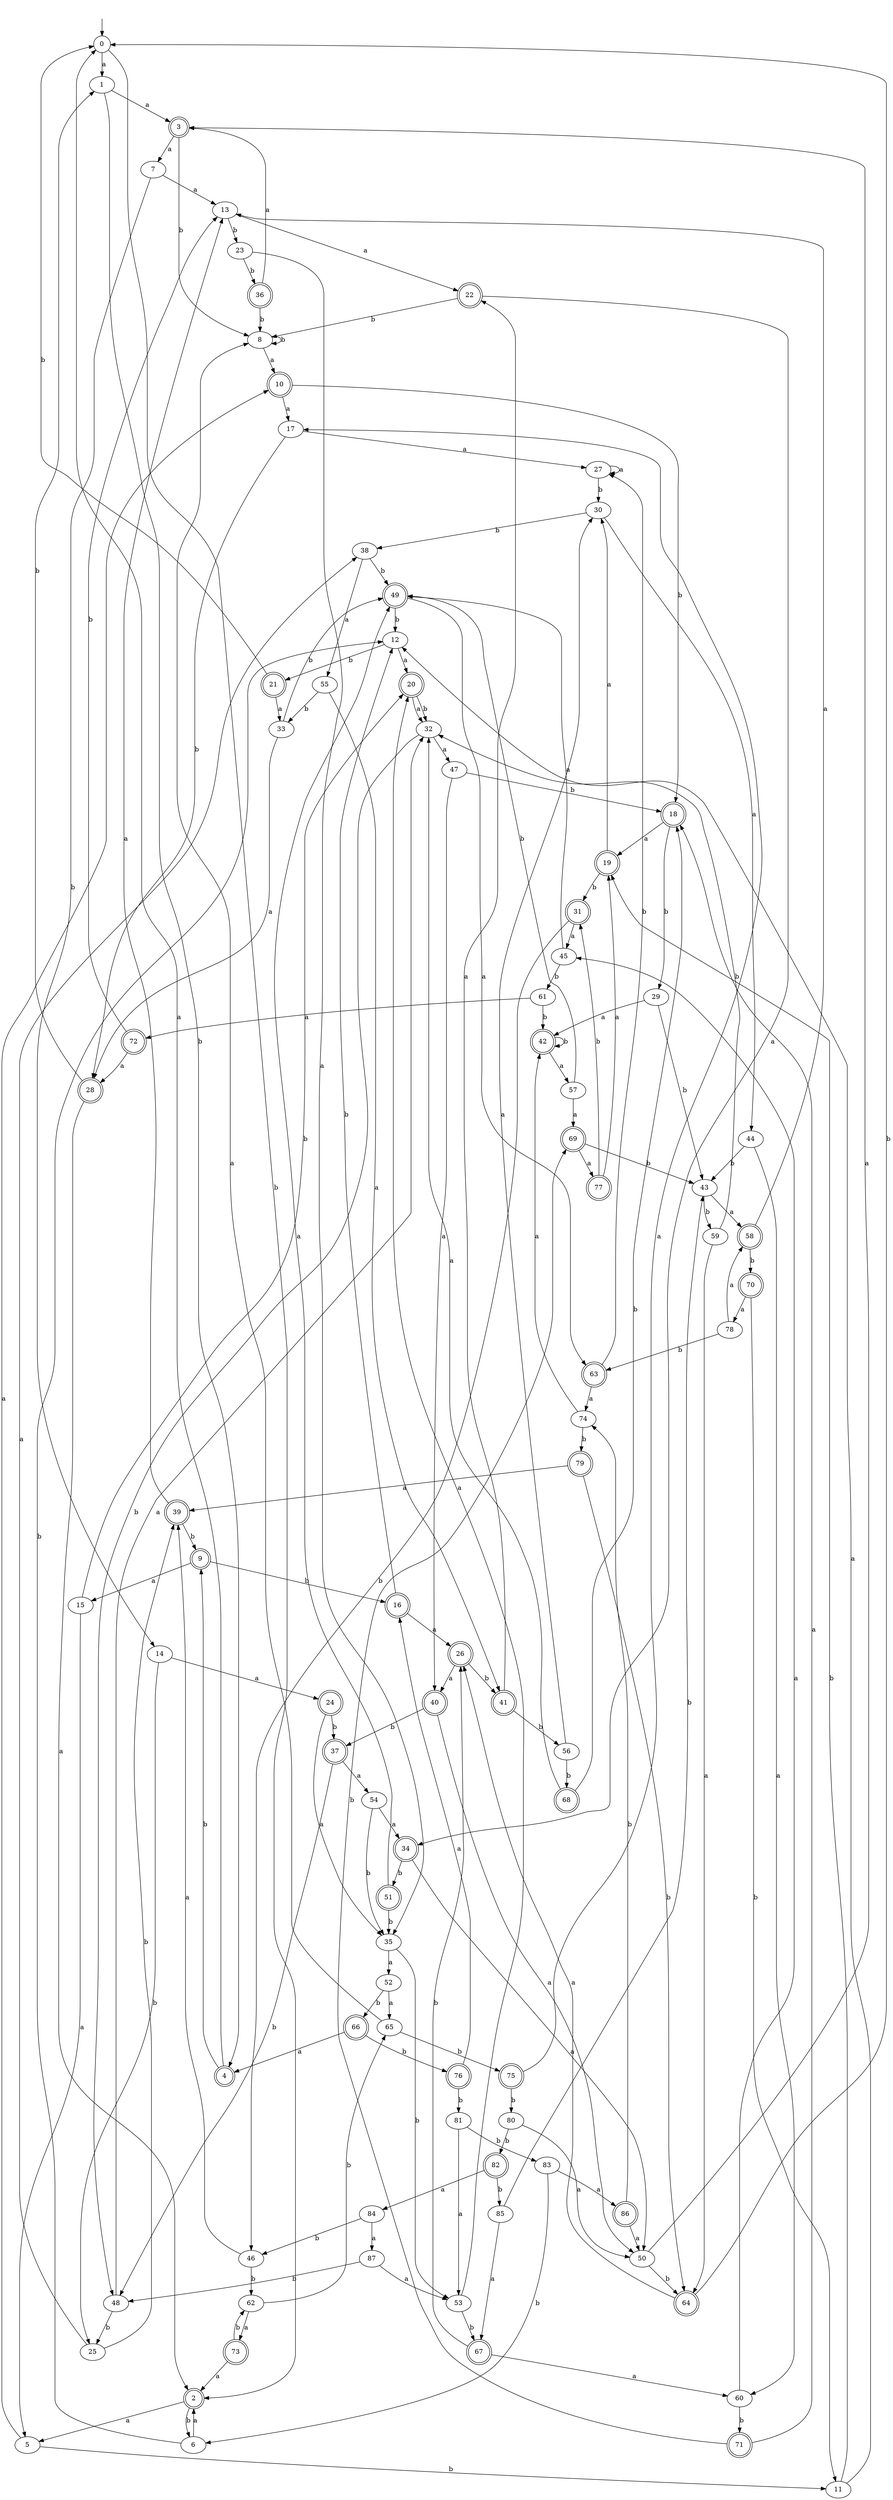 digraph RandomDFA {
  __start0 [label="", shape=none];
  __start0 -> 0 [label=""];
  0 [shape=circle]
  0 -> 1 [label="a"]
  0 -> 2 [label="b"]
  1
  1 -> 3 [label="a"]
  1 -> 4 [label="b"]
  2 [shape=doublecircle]
  2 -> 5 [label="a"]
  2 -> 6 [label="b"]
  3 [shape=doublecircle]
  3 -> 7 [label="a"]
  3 -> 8 [label="b"]
  4 [shape=doublecircle]
  4 -> 0 [label="a"]
  4 -> 9 [label="b"]
  5
  5 -> 10 [label="a"]
  5 -> 11 [label="b"]
  6
  6 -> 2 [label="a"]
  6 -> 12 [label="b"]
  7
  7 -> 13 [label="a"]
  7 -> 14 [label="b"]
  8
  8 -> 10 [label="a"]
  8 -> 8 [label="b"]
  9 [shape=doublecircle]
  9 -> 15 [label="a"]
  9 -> 16 [label="b"]
  10 [shape=doublecircle]
  10 -> 17 [label="a"]
  10 -> 18 [label="b"]
  11
  11 -> 12 [label="a"]
  11 -> 19 [label="b"]
  12
  12 -> 20 [label="a"]
  12 -> 21 [label="b"]
  13
  13 -> 22 [label="a"]
  13 -> 23 [label="b"]
  14
  14 -> 24 [label="a"]
  14 -> 25 [label="b"]
  15
  15 -> 5 [label="a"]
  15 -> 20 [label="b"]
  16 [shape=doublecircle]
  16 -> 26 [label="a"]
  16 -> 12 [label="b"]
  17
  17 -> 27 [label="a"]
  17 -> 28 [label="b"]
  18 [shape=doublecircle]
  18 -> 19 [label="a"]
  18 -> 29 [label="b"]
  19 [shape=doublecircle]
  19 -> 30 [label="a"]
  19 -> 31 [label="b"]
  20 [shape=doublecircle]
  20 -> 32 [label="a"]
  20 -> 32 [label="b"]
  21 [shape=doublecircle]
  21 -> 33 [label="a"]
  21 -> 0 [label="b"]
  22 [shape=doublecircle]
  22 -> 34 [label="a"]
  22 -> 8 [label="b"]
  23
  23 -> 35 [label="a"]
  23 -> 36 [label="b"]
  24 [shape=doublecircle]
  24 -> 35 [label="a"]
  24 -> 37 [label="b"]
  25
  25 -> 38 [label="a"]
  25 -> 39 [label="b"]
  26 [shape=doublecircle]
  26 -> 40 [label="a"]
  26 -> 41 [label="b"]
  27
  27 -> 27 [label="a"]
  27 -> 30 [label="b"]
  28 [shape=doublecircle]
  28 -> 2 [label="a"]
  28 -> 1 [label="b"]
  29
  29 -> 42 [label="a"]
  29 -> 43 [label="b"]
  30
  30 -> 44 [label="a"]
  30 -> 38 [label="b"]
  31 [shape=doublecircle]
  31 -> 45 [label="a"]
  31 -> 46 [label="b"]
  32
  32 -> 47 [label="a"]
  32 -> 48 [label="b"]
  33
  33 -> 28 [label="a"]
  33 -> 49 [label="b"]
  34 [shape=doublecircle]
  34 -> 50 [label="a"]
  34 -> 51 [label="b"]
  35
  35 -> 52 [label="a"]
  35 -> 53 [label="b"]
  36 [shape=doublecircle]
  36 -> 3 [label="a"]
  36 -> 8 [label="b"]
  37 [shape=doublecircle]
  37 -> 54 [label="a"]
  37 -> 48 [label="b"]
  38
  38 -> 55 [label="a"]
  38 -> 49 [label="b"]
  39 [shape=doublecircle]
  39 -> 13 [label="a"]
  39 -> 9 [label="b"]
  40 [shape=doublecircle]
  40 -> 50 [label="a"]
  40 -> 37 [label="b"]
  41 [shape=doublecircle]
  41 -> 22 [label="a"]
  41 -> 56 [label="b"]
  42 [shape=doublecircle]
  42 -> 57 [label="a"]
  42 -> 42 [label="b"]
  43
  43 -> 58 [label="a"]
  43 -> 59 [label="b"]
  44
  44 -> 60 [label="a"]
  44 -> 43 [label="b"]
  45
  45 -> 49 [label="a"]
  45 -> 61 [label="b"]
  46
  46 -> 39 [label="a"]
  46 -> 62 [label="b"]
  47
  47 -> 40 [label="a"]
  47 -> 18 [label="b"]
  48
  48 -> 32 [label="a"]
  48 -> 25 [label="b"]
  49 [shape=doublecircle]
  49 -> 63 [label="a"]
  49 -> 12 [label="b"]
  50
  50 -> 3 [label="a"]
  50 -> 64 [label="b"]
  51 [shape=doublecircle]
  51 -> 49 [label="a"]
  51 -> 35 [label="b"]
  52
  52 -> 65 [label="a"]
  52 -> 66 [label="b"]
  53
  53 -> 20 [label="a"]
  53 -> 67 [label="b"]
  54
  54 -> 34 [label="a"]
  54 -> 35 [label="b"]
  55
  55 -> 41 [label="a"]
  55 -> 33 [label="b"]
  56
  56 -> 30 [label="a"]
  56 -> 68 [label="b"]
  57
  57 -> 69 [label="a"]
  57 -> 49 [label="b"]
  58 [shape=doublecircle]
  58 -> 13 [label="a"]
  58 -> 70 [label="b"]
  59
  59 -> 64 [label="a"]
  59 -> 32 [label="b"]
  60
  60 -> 45 [label="a"]
  60 -> 71 [label="b"]
  61
  61 -> 72 [label="a"]
  61 -> 42 [label="b"]
  62
  62 -> 73 [label="a"]
  62 -> 65 [label="b"]
  63 [shape=doublecircle]
  63 -> 74 [label="a"]
  63 -> 27 [label="b"]
  64 [shape=doublecircle]
  64 -> 26 [label="a"]
  64 -> 0 [label="b"]
  65
  65 -> 8 [label="a"]
  65 -> 75 [label="b"]
  66 [shape=doublecircle]
  66 -> 4 [label="a"]
  66 -> 76 [label="b"]
  67 [shape=doublecircle]
  67 -> 60 [label="a"]
  67 -> 26 [label="b"]
  68 [shape=doublecircle]
  68 -> 32 [label="a"]
  68 -> 18 [label="b"]
  69 [shape=doublecircle]
  69 -> 77 [label="a"]
  69 -> 43 [label="b"]
  70 [shape=doublecircle]
  70 -> 78 [label="a"]
  70 -> 11 [label="b"]
  71 [shape=doublecircle]
  71 -> 18 [label="a"]
  71 -> 69 [label="b"]
  72 [shape=doublecircle]
  72 -> 28 [label="a"]
  72 -> 13 [label="b"]
  73 [shape=doublecircle]
  73 -> 2 [label="a"]
  73 -> 62 [label="b"]
  74
  74 -> 42 [label="a"]
  74 -> 79 [label="b"]
  75 [shape=doublecircle]
  75 -> 17 [label="a"]
  75 -> 80 [label="b"]
  76 [shape=doublecircle]
  76 -> 16 [label="a"]
  76 -> 81 [label="b"]
  77 [shape=doublecircle]
  77 -> 19 [label="a"]
  77 -> 31 [label="b"]
  78
  78 -> 58 [label="a"]
  78 -> 63 [label="b"]
  79 [shape=doublecircle]
  79 -> 39 [label="a"]
  79 -> 64 [label="b"]
  80
  80 -> 50 [label="a"]
  80 -> 82 [label="b"]
  81
  81 -> 53 [label="a"]
  81 -> 83 [label="b"]
  82 [shape=doublecircle]
  82 -> 84 [label="a"]
  82 -> 85 [label="b"]
  83
  83 -> 86 [label="a"]
  83 -> 6 [label="b"]
  84
  84 -> 87 [label="a"]
  84 -> 46 [label="b"]
  85
  85 -> 67 [label="a"]
  85 -> 43 [label="b"]
  86 [shape=doublecircle]
  86 -> 50 [label="a"]
  86 -> 74 [label="b"]
  87
  87 -> 53 [label="a"]
  87 -> 48 [label="b"]
}
